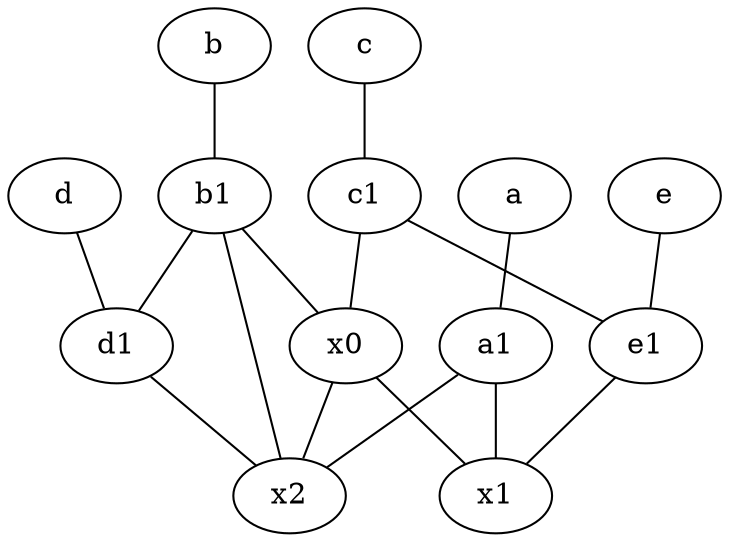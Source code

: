 graph {
	node [labelfontsize=50]
	c [labelfontsize=50 pos="4.5,2!"]
	a [labelfontsize=50 pos="8,2!"]
	x0 [labelfontsize=50]
	a1 [labelfontsize=50 pos="8,3!"]
	d [labelfontsize=50 pos="2,5!"]
	e1 [labelfontsize=50 pos="7,7!"]
	d1 [labelfontsize=50 pos="3,5!"]
	e [labelfontsize=50 pos="7,9!"]
	b1 [labelfontsize=50 pos="9,4!"]
	c1 [labelfontsize=50 pos="4.5,3!"]
	b [labelfontsize=50 pos="10,4!"]
	x2 [labelfontsize=50]
	x1 [labelfontsize=50]
	x0 -- x1
	c1 -- x0
	e -- e1
	b1 -- x0
	d1 -- x2
	b -- b1
	a1 -- x1
	x0 -- x2
	c -- c1
	b1 -- x2
	a1 -- x2
	d -- d1
	a -- a1
	e1 -- x1
	b1 -- d1
	c1 -- e1
}
